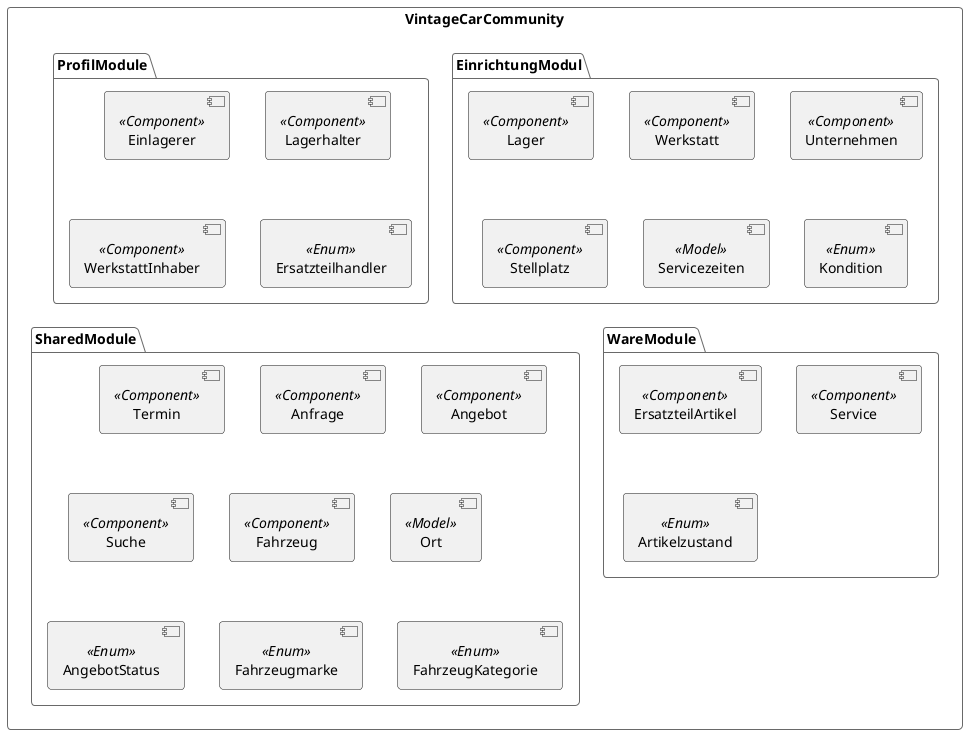 @startuml
!theme vibrant

rectangle VintageCarCommunity {

package "EinrichtungModul" {
    [Lager] <<Component>>
    [Werkstatt] <<Component>>
    [Unternehmen] <<Component>>
    [Stellplatz] <<Component>>
    [Servicezeiten] <<Model>>
    [Kondition] <<Enum>>
}

package "ProfilModule" {
    [Einlagerer] <<Component>>
    [Lagerhalter] <<Component>>
    [WerkstattInhaber] <<Component>>
    [Ersatzteilhandler] <<Enum>>
}

package "WareModule" {
    [ErsatzteilArtikel] <<Component>>
    [Service] <<Component>>
    [Artikelzustand] <<Enum>>
}

package "SharedModule" {
    [Termin] <<Component>>
    [Anfrage] <<Component>>
    [Angebot] <<Component>>
    [Suche] <<Component>>
    [Fahrzeug] <<Component>>
    [Ort] <<Model>>
    [AngebotStatus] <<Enum>>
    [Fahrzeugmarke] <<Enum>>
    [FahrzeugKategorie] <<Enum>>
}

}

@enduml